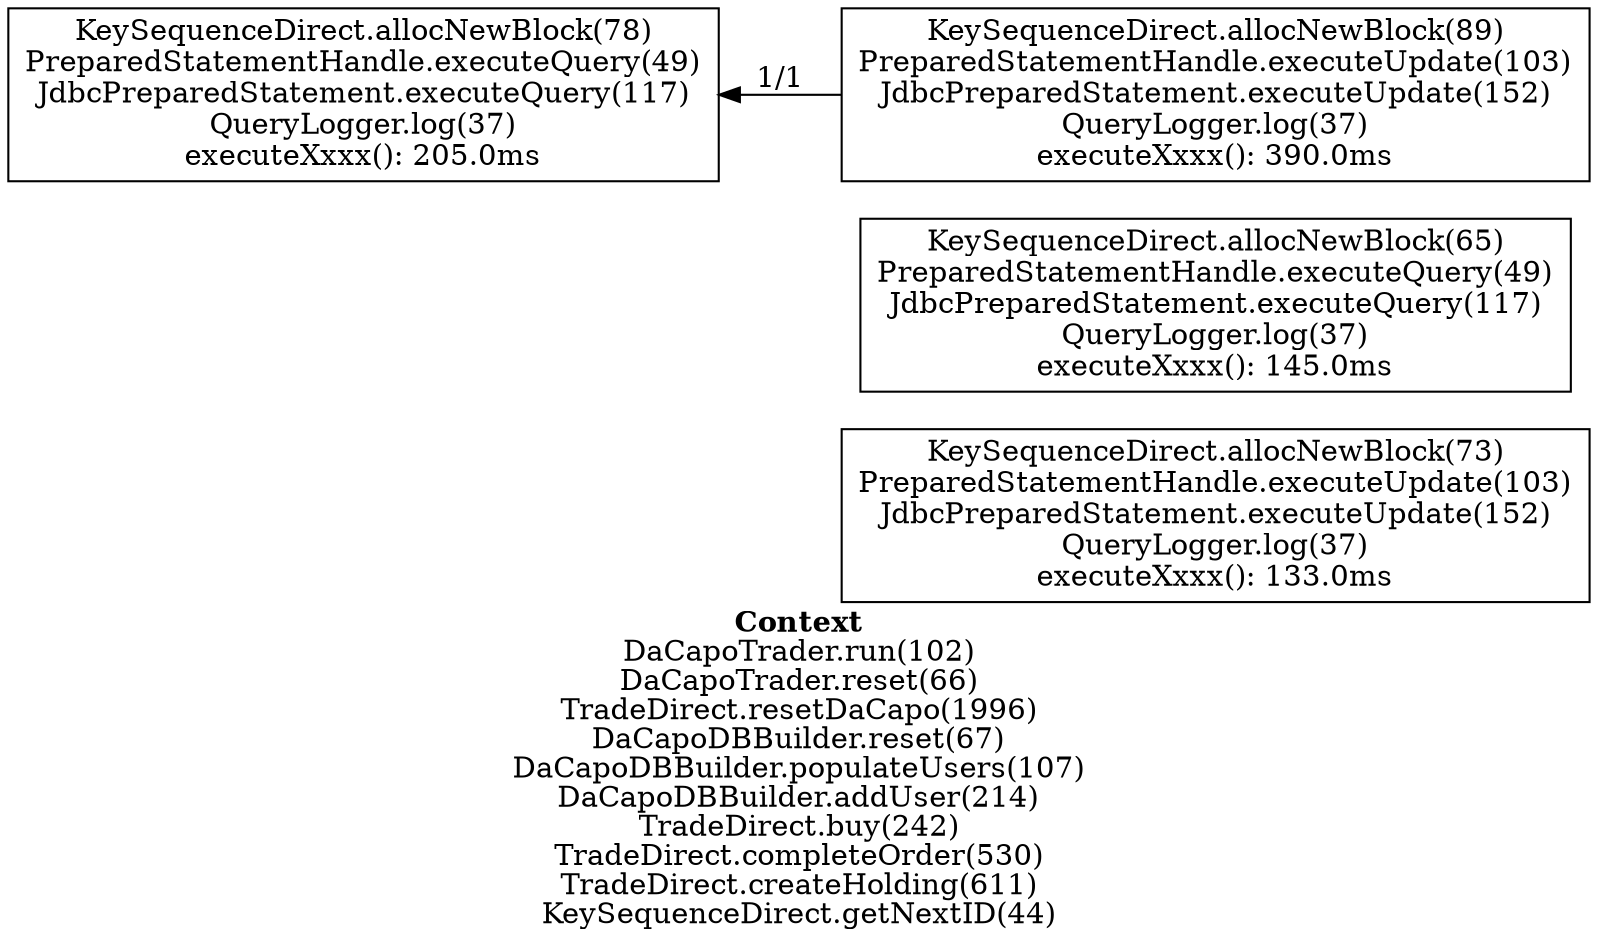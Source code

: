 digraph 1398169696 { 
label=<<font face="Times-Bold">Context</font><br/>DaCapoTrader.run(102)<br/>DaCapoTrader.reset(66)<br/>TradeDirect.resetDaCapo(1996)<br/>DaCapoDBBuilder.reset(67)<br/>DaCapoDBBuilder.populateUsers(107)<br/>DaCapoDBBuilder.addUser(214)<br/>TradeDirect.buy(242)<br/>TradeDirect.completeOrder(530)<br/>TradeDirect.createHolding(611)<br/>KeySequenceDirect.getNextID(44)>;rankdir=RL;
1 [label="KeySequenceDirect.allocNewBlock(73)\nPreparedStatementHandle.executeUpdate(103)\nJdbcPreparedStatement.executeUpdate(152)\nQueryLogger.log(37)\nexecuteXxxx(): 133.0ms", shape=box];
2 [label="KeySequenceDirect.allocNewBlock(65)\nPreparedStatementHandle.executeQuery(49)\nJdbcPreparedStatement.executeQuery(117)\nQueryLogger.log(37)\nexecuteXxxx(): 145.0ms", shape=box];
3 [label="KeySequenceDirect.allocNewBlock(78)\nPreparedStatementHandle.executeQuery(49)\nJdbcPreparedStatement.executeQuery(117)\nQueryLogger.log(37)\nexecuteXxxx(): 205.0ms", shape=box];
4 [label="KeySequenceDirect.allocNewBlock(89)\nPreparedStatementHandle.executeUpdate(103)\nJdbcPreparedStatement.executeUpdate(152)\nQueryLogger.log(37)\nexecuteXxxx(): 390.0ms", shape=box];
4 -> 3 [label="1/1"];
}

